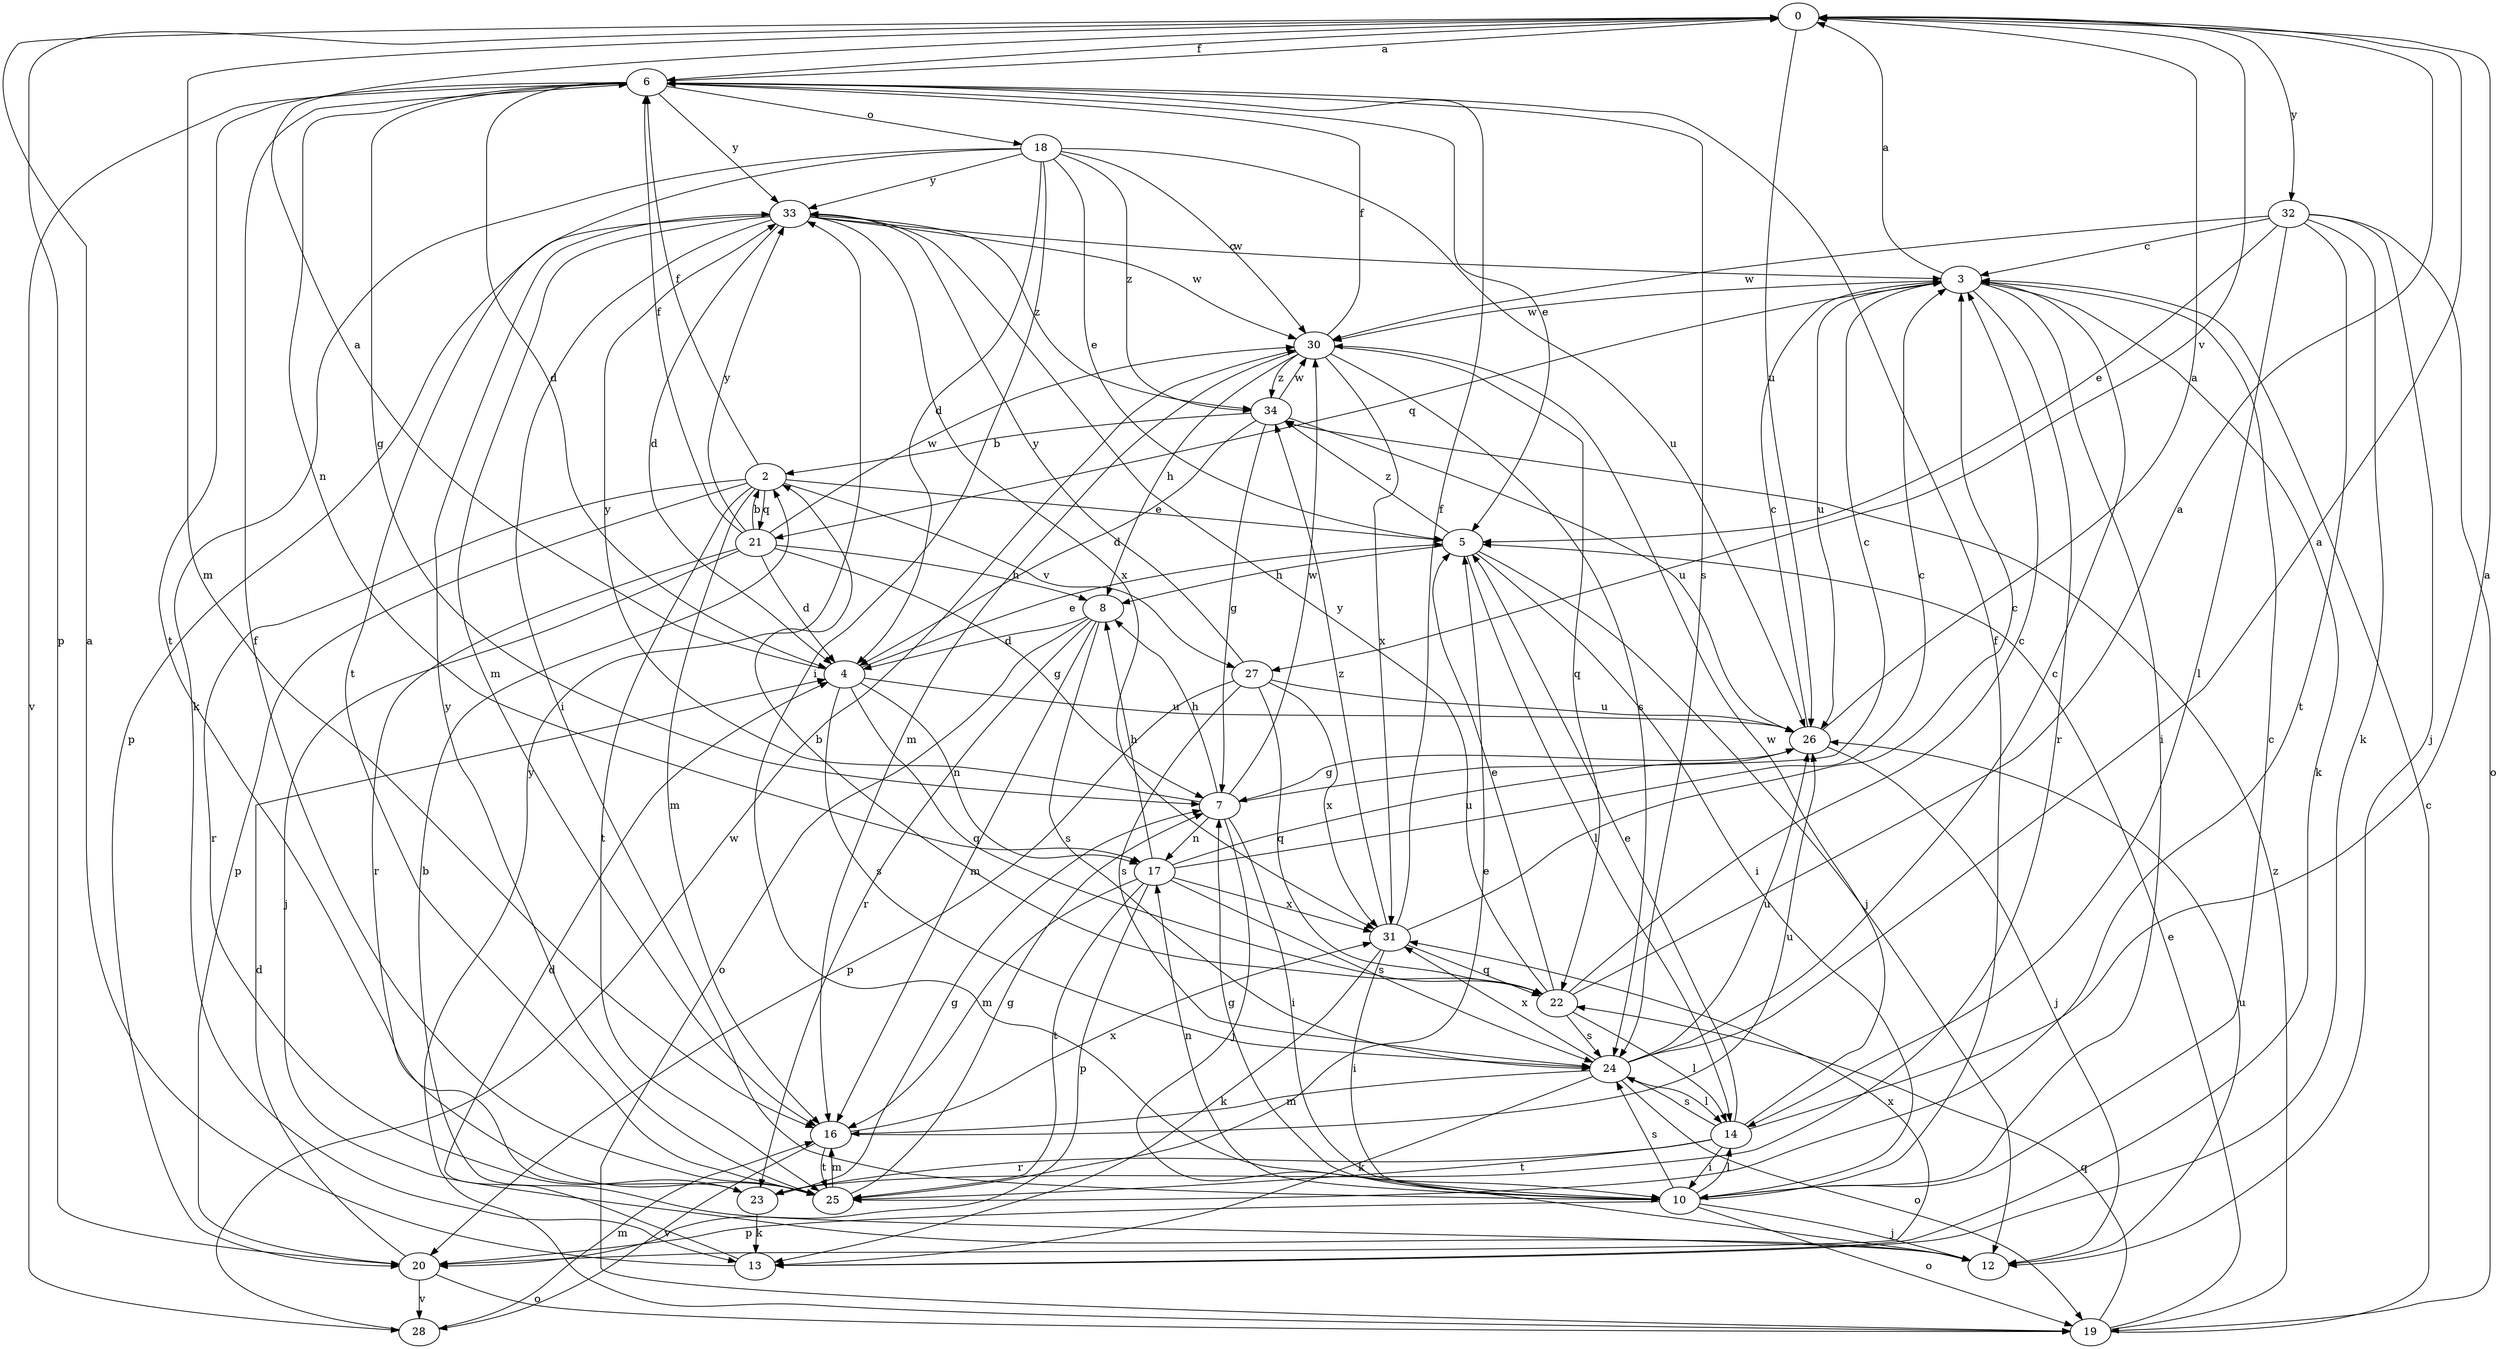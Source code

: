 strict digraph  {
0;
2;
3;
4;
5;
6;
7;
8;
10;
12;
13;
14;
16;
17;
18;
19;
20;
21;
22;
23;
24;
25;
26;
27;
28;
30;
31;
32;
33;
34;
0 -> 6  [label=f];
0 -> 16  [label=m];
0 -> 20  [label=p];
0 -> 26  [label=u];
0 -> 27  [label=v];
0 -> 32  [label=y];
2 -> 5  [label=e];
2 -> 6  [label=f];
2 -> 16  [label=m];
2 -> 20  [label=p];
2 -> 21  [label=q];
2 -> 23  [label=r];
2 -> 25  [label=t];
2 -> 27  [label=v];
3 -> 0  [label=a];
3 -> 10  [label=i];
3 -> 13  [label=k];
3 -> 21  [label=q];
3 -> 23  [label=r];
3 -> 26  [label=u];
3 -> 30  [label=w];
4 -> 0  [label=a];
4 -> 5  [label=e];
4 -> 17  [label=n];
4 -> 22  [label=q];
4 -> 24  [label=s];
4 -> 26  [label=u];
5 -> 8  [label=h];
5 -> 10  [label=i];
5 -> 12  [label=j];
5 -> 14  [label=l];
5 -> 34  [label=z];
6 -> 0  [label=a];
6 -> 4  [label=d];
6 -> 5  [label=e];
6 -> 7  [label=g];
6 -> 17  [label=n];
6 -> 18  [label=o];
6 -> 24  [label=s];
6 -> 25  [label=t];
6 -> 28  [label=v];
6 -> 33  [label=y];
7 -> 3  [label=c];
7 -> 8  [label=h];
7 -> 10  [label=i];
7 -> 12  [label=j];
7 -> 17  [label=n];
7 -> 30  [label=w];
7 -> 33  [label=y];
8 -> 4  [label=d];
8 -> 16  [label=m];
8 -> 19  [label=o];
8 -> 23  [label=r];
8 -> 24  [label=s];
10 -> 3  [label=c];
10 -> 6  [label=f];
10 -> 7  [label=g];
10 -> 12  [label=j];
10 -> 14  [label=l];
10 -> 17  [label=n];
10 -> 19  [label=o];
10 -> 20  [label=p];
10 -> 24  [label=s];
12 -> 2  [label=b];
12 -> 26  [label=u];
13 -> 0  [label=a];
13 -> 4  [label=d];
14 -> 0  [label=a];
14 -> 5  [label=e];
14 -> 10  [label=i];
14 -> 23  [label=r];
14 -> 24  [label=s];
14 -> 25  [label=t];
14 -> 30  [label=w];
16 -> 25  [label=t];
16 -> 26  [label=u];
16 -> 28  [label=v];
16 -> 31  [label=x];
17 -> 3  [label=c];
17 -> 8  [label=h];
17 -> 16  [label=m];
17 -> 20  [label=p];
17 -> 24  [label=s];
17 -> 25  [label=t];
17 -> 26  [label=u];
17 -> 31  [label=x];
18 -> 4  [label=d];
18 -> 5  [label=e];
18 -> 10  [label=i];
18 -> 13  [label=k];
18 -> 25  [label=t];
18 -> 26  [label=u];
18 -> 30  [label=w];
18 -> 33  [label=y];
18 -> 34  [label=z];
19 -> 3  [label=c];
19 -> 5  [label=e];
19 -> 22  [label=q];
19 -> 33  [label=y];
19 -> 34  [label=z];
20 -> 4  [label=d];
20 -> 19  [label=o];
20 -> 28  [label=v];
20 -> 31  [label=x];
21 -> 2  [label=b];
21 -> 4  [label=d];
21 -> 6  [label=f];
21 -> 7  [label=g];
21 -> 8  [label=h];
21 -> 12  [label=j];
21 -> 23  [label=r];
21 -> 30  [label=w];
21 -> 33  [label=y];
22 -> 0  [label=a];
22 -> 2  [label=b];
22 -> 3  [label=c];
22 -> 5  [label=e];
22 -> 14  [label=l];
22 -> 24  [label=s];
22 -> 33  [label=y];
23 -> 7  [label=g];
23 -> 13  [label=k];
24 -> 0  [label=a];
24 -> 3  [label=c];
24 -> 13  [label=k];
24 -> 14  [label=l];
24 -> 16  [label=m];
24 -> 19  [label=o];
24 -> 26  [label=u];
24 -> 31  [label=x];
25 -> 5  [label=e];
25 -> 6  [label=f];
25 -> 7  [label=g];
25 -> 16  [label=m];
25 -> 33  [label=y];
26 -> 0  [label=a];
26 -> 3  [label=c];
26 -> 7  [label=g];
26 -> 12  [label=j];
27 -> 20  [label=p];
27 -> 22  [label=q];
27 -> 24  [label=s];
27 -> 26  [label=u];
27 -> 31  [label=x];
27 -> 33  [label=y];
28 -> 16  [label=m];
28 -> 30  [label=w];
30 -> 6  [label=f];
30 -> 8  [label=h];
30 -> 16  [label=m];
30 -> 22  [label=q];
30 -> 24  [label=s];
30 -> 31  [label=x];
30 -> 34  [label=z];
31 -> 3  [label=c];
31 -> 6  [label=f];
31 -> 10  [label=i];
31 -> 13  [label=k];
31 -> 22  [label=q];
31 -> 34  [label=z];
32 -> 3  [label=c];
32 -> 5  [label=e];
32 -> 12  [label=j];
32 -> 13  [label=k];
32 -> 14  [label=l];
32 -> 19  [label=o];
32 -> 25  [label=t];
32 -> 30  [label=w];
33 -> 3  [label=c];
33 -> 4  [label=d];
33 -> 10  [label=i];
33 -> 16  [label=m];
33 -> 20  [label=p];
33 -> 30  [label=w];
33 -> 31  [label=x];
33 -> 34  [label=z];
34 -> 2  [label=b];
34 -> 4  [label=d];
34 -> 7  [label=g];
34 -> 26  [label=u];
34 -> 30  [label=w];
}
